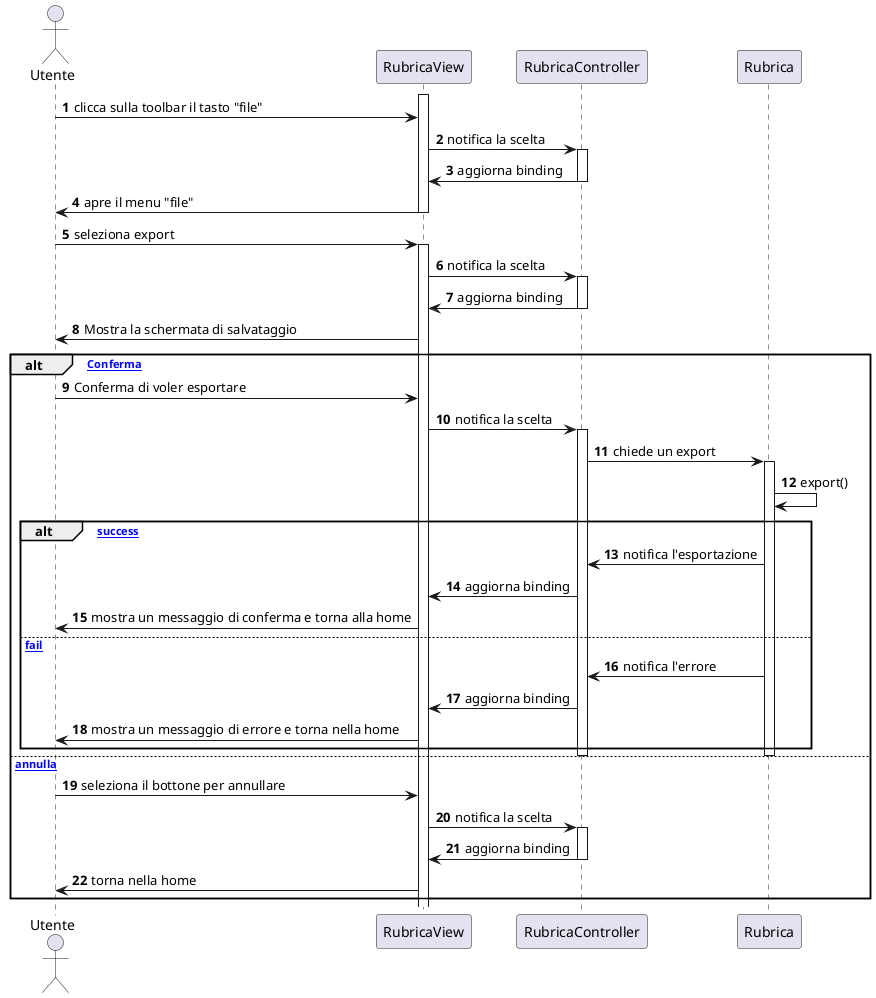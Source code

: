 @startuml
autonumber
actor Utente
activate RubricaView
participant RubricaView
participant RubricaController
participant Rubrica

Utente->RubricaView:clicca sulla toolbar il tasto "file"
RubricaView->RubricaController:notifica la scelta
activate RubricaController
RubricaController->RubricaView:aggiorna binding
deactivate RubricaController
RubricaView->Utente:apre il menu "file"
deactivate RubricaView

Utente->RubricaView:seleziona export
activate RubricaView
RubricaView->RubricaController:notifica la scelta
activate RubricaController
RubricaController->RubricaView:aggiorna binding
deactivate RubricaController
RubricaView->Utente:Mostra la schermata di salvataggio

alt [Conferma]
    Utente->RubricaView:Conferma di voler esportare
    RubricaView->RubricaController:notifica la scelta
    activate RubricaController
    RubricaController->Rubrica:chiede un export
    activate Rubrica
    Rubrica->Rubrica:export()
    alt [export success]
        Rubrica->RubricaController:notifica l'esportazione
        RubricaController->RubricaView:aggiorna binding
        RubricaView->Utente:mostra un messaggio di conferma e torna alla home
    else [export fail]
        Rubrica->RubricaController:notifica l'errore
        RubricaController->RubricaView:aggiorna binding
        RubricaView->Utente:mostra un messaggio di errore e torna nella home
    end
    deactivate Rubrica
    deactivate RubricaController
else [annulla]
    Utente->RubricaView:seleziona il bottone per annullare
    RubricaView->RubricaController:notifica la scelta
    activate RubricaController
    RubricaController->RubricaView:aggiorna binding
    deactivate RubricaController
    RubricaView->Utente:torna nella home
end

@enduml
